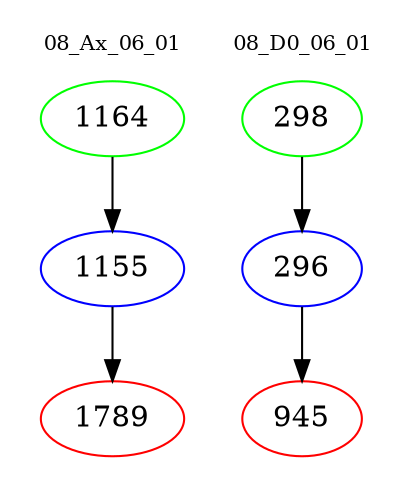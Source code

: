 digraph{
subgraph cluster_0 {
color = white
label = "08_Ax_06_01";
fontsize=10;
T0_1164 [label="1164", color="green"]
T0_1164 -> T0_1155 [color="black"]
T0_1155 [label="1155", color="blue"]
T0_1155 -> T0_1789 [color="black"]
T0_1789 [label="1789", color="red"]
}
subgraph cluster_1 {
color = white
label = "08_D0_06_01";
fontsize=10;
T1_298 [label="298", color="green"]
T1_298 -> T1_296 [color="black"]
T1_296 [label="296", color="blue"]
T1_296 -> T1_945 [color="black"]
T1_945 [label="945", color="red"]
}
}
